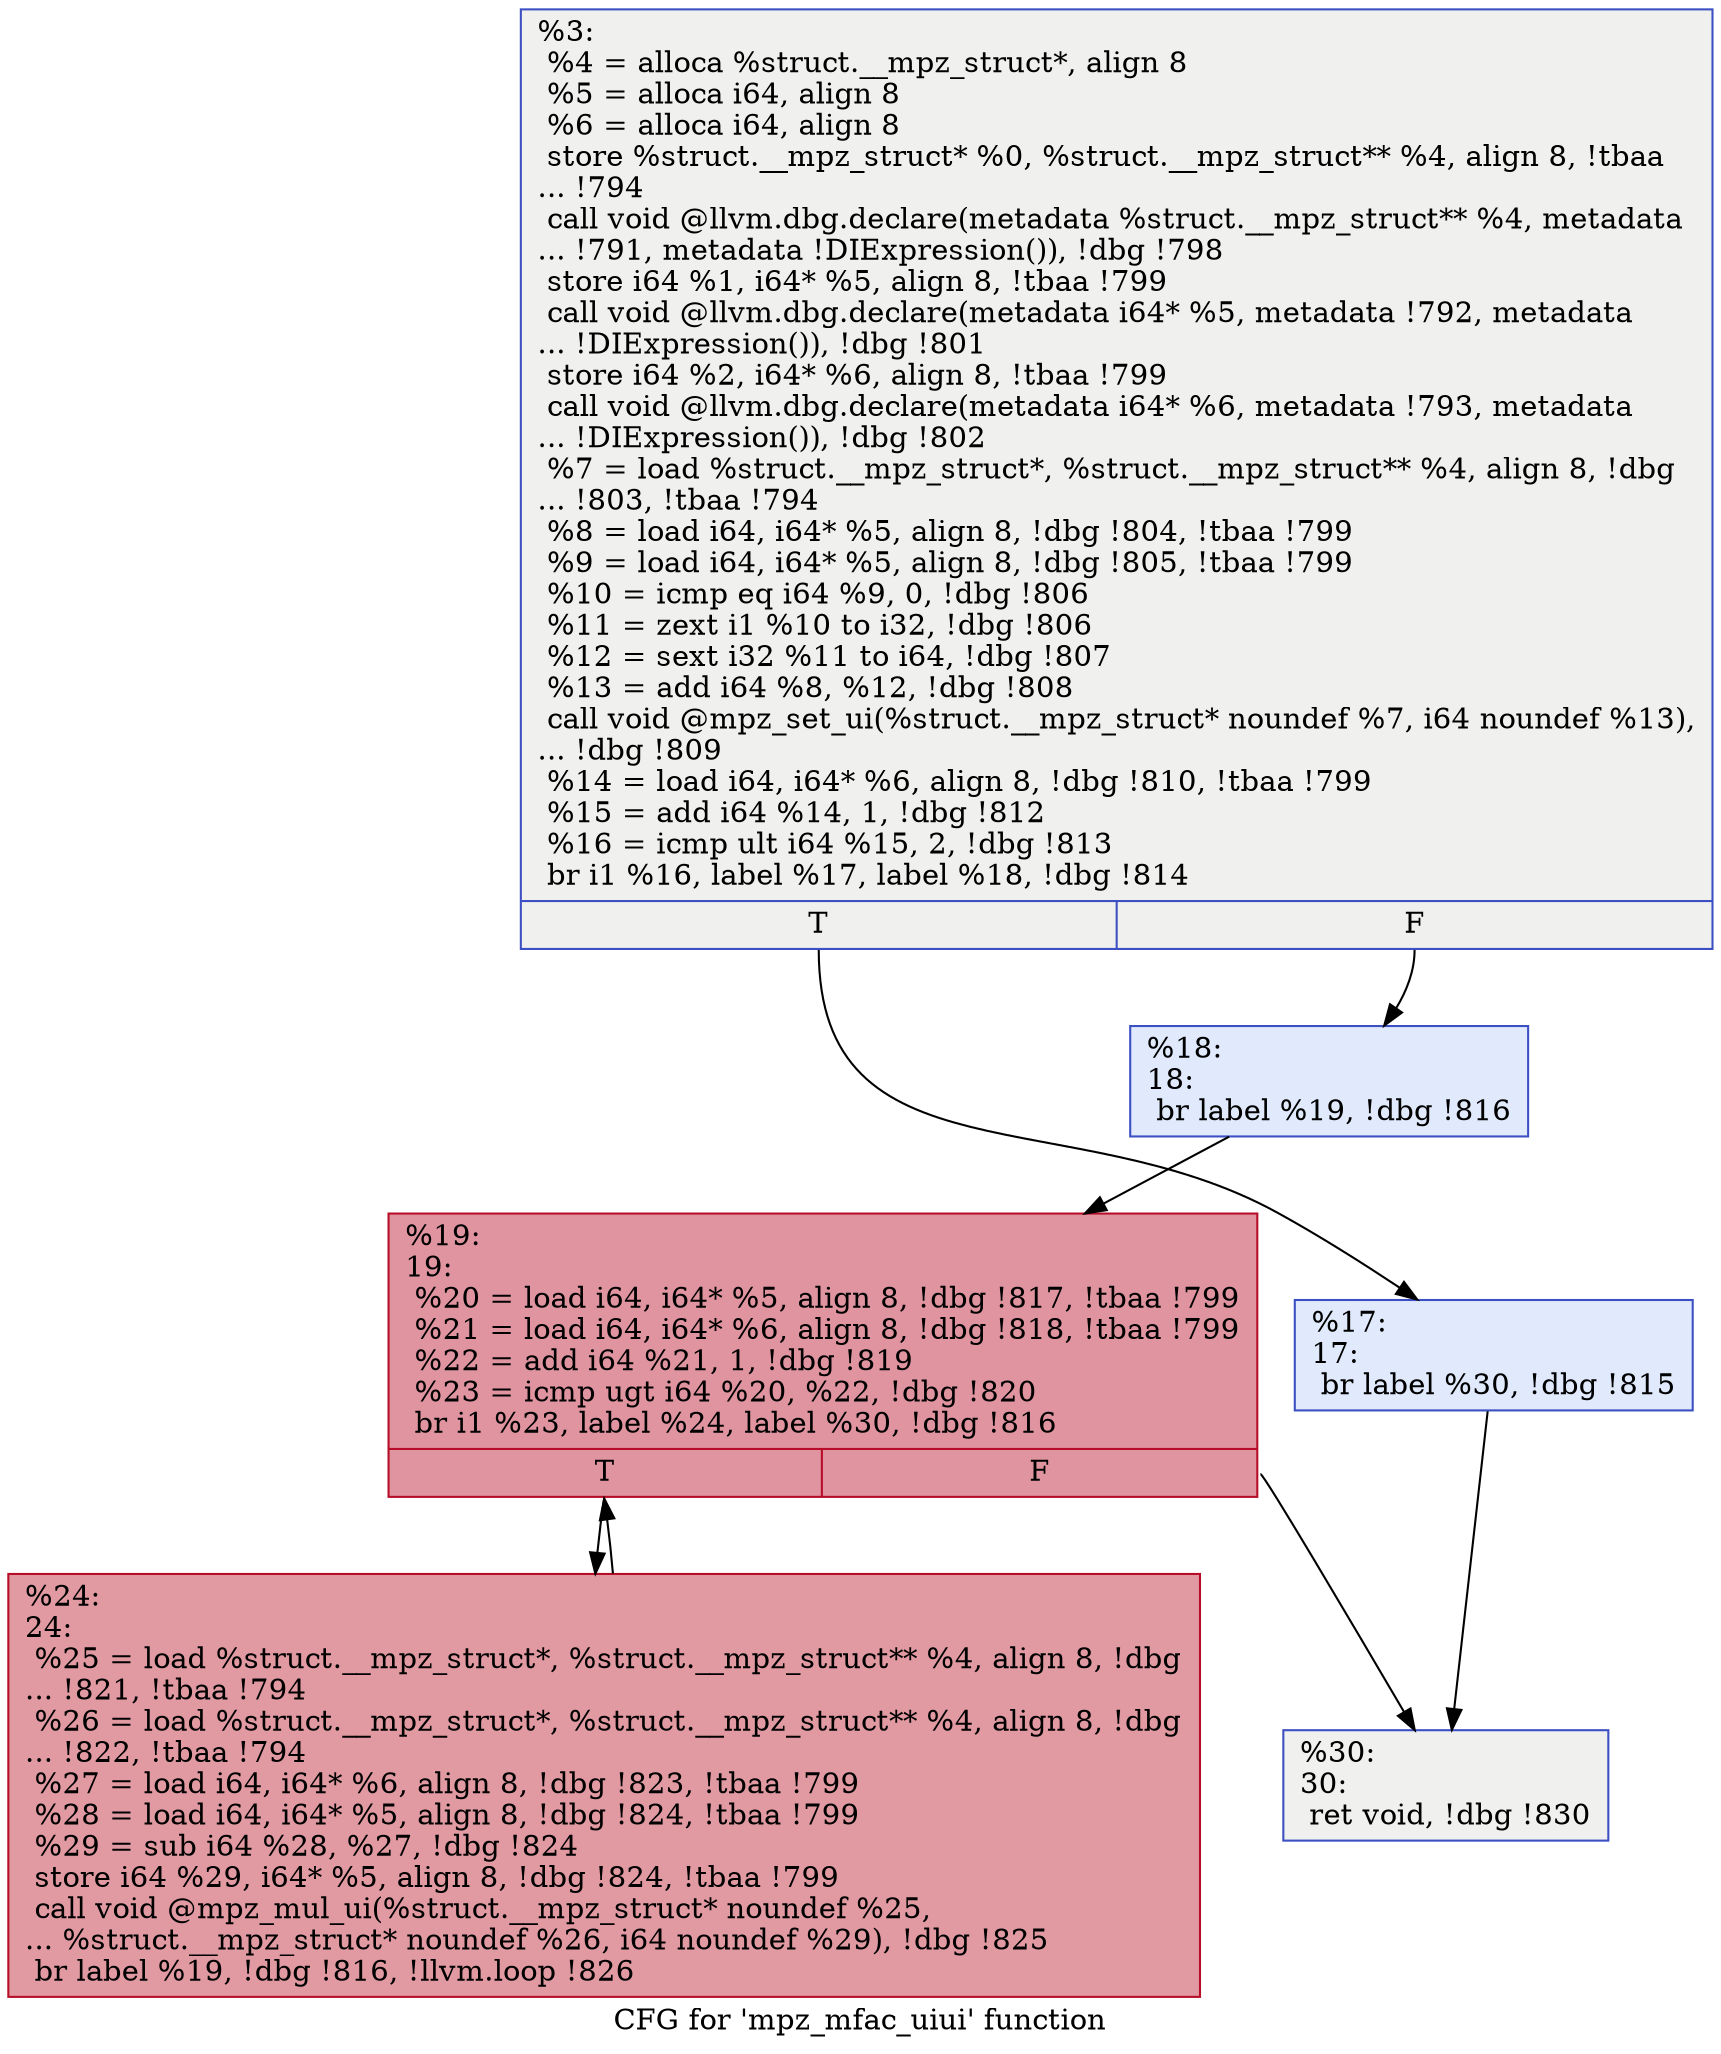 digraph "CFG for 'mpz_mfac_uiui' function" {
	label="CFG for 'mpz_mfac_uiui' function";

	Node0x2825830 [shape=record,color="#3d50c3ff", style=filled, fillcolor="#dedcdb70",label="{%3:\l  %4 = alloca %struct.__mpz_struct*, align 8\l  %5 = alloca i64, align 8\l  %6 = alloca i64, align 8\l  store %struct.__mpz_struct* %0, %struct.__mpz_struct** %4, align 8, !tbaa\l... !794\l  call void @llvm.dbg.declare(metadata %struct.__mpz_struct** %4, metadata\l... !791, metadata !DIExpression()), !dbg !798\l  store i64 %1, i64* %5, align 8, !tbaa !799\l  call void @llvm.dbg.declare(metadata i64* %5, metadata !792, metadata\l... !DIExpression()), !dbg !801\l  store i64 %2, i64* %6, align 8, !tbaa !799\l  call void @llvm.dbg.declare(metadata i64* %6, metadata !793, metadata\l... !DIExpression()), !dbg !802\l  %7 = load %struct.__mpz_struct*, %struct.__mpz_struct** %4, align 8, !dbg\l... !803, !tbaa !794\l  %8 = load i64, i64* %5, align 8, !dbg !804, !tbaa !799\l  %9 = load i64, i64* %5, align 8, !dbg !805, !tbaa !799\l  %10 = icmp eq i64 %9, 0, !dbg !806\l  %11 = zext i1 %10 to i32, !dbg !806\l  %12 = sext i32 %11 to i64, !dbg !807\l  %13 = add i64 %8, %12, !dbg !808\l  call void @mpz_set_ui(%struct.__mpz_struct* noundef %7, i64 noundef %13),\l... !dbg !809\l  %14 = load i64, i64* %6, align 8, !dbg !810, !tbaa !799\l  %15 = add i64 %14, 1, !dbg !812\l  %16 = icmp ult i64 %15, 2, !dbg !813\l  br i1 %16, label %17, label %18, !dbg !814\l|{<s0>T|<s1>F}}"];
	Node0x2825830:s0 -> Node0x28258c0;
	Node0x2825830:s1 -> Node0x2825910;
	Node0x28258c0 [shape=record,color="#3d50c3ff", style=filled, fillcolor="#b9d0f970",label="{%17:\l17:                                               \l  br label %30, !dbg !815\l}"];
	Node0x28258c0 -> Node0x2825a00;
	Node0x2825910 [shape=record,color="#3d50c3ff", style=filled, fillcolor="#b9d0f970",label="{%18:\l18:                                               \l  br label %19, !dbg !816\l}"];
	Node0x2825910 -> Node0x2825960;
	Node0x2825960 [shape=record,color="#b70d28ff", style=filled, fillcolor="#b70d2870",label="{%19:\l19:                                               \l  %20 = load i64, i64* %5, align 8, !dbg !817, !tbaa !799\l  %21 = load i64, i64* %6, align 8, !dbg !818, !tbaa !799\l  %22 = add i64 %21, 1, !dbg !819\l  %23 = icmp ugt i64 %20, %22, !dbg !820\l  br i1 %23, label %24, label %30, !dbg !816\l|{<s0>T|<s1>F}}"];
	Node0x2825960:s0 -> Node0x28259b0;
	Node0x2825960:s1 -> Node0x2825a00;
	Node0x28259b0 [shape=record,color="#b70d28ff", style=filled, fillcolor="#bb1b2c70",label="{%24:\l24:                                               \l  %25 = load %struct.__mpz_struct*, %struct.__mpz_struct** %4, align 8, !dbg\l... !821, !tbaa !794\l  %26 = load %struct.__mpz_struct*, %struct.__mpz_struct** %4, align 8, !dbg\l... !822, !tbaa !794\l  %27 = load i64, i64* %6, align 8, !dbg !823, !tbaa !799\l  %28 = load i64, i64* %5, align 8, !dbg !824, !tbaa !799\l  %29 = sub i64 %28, %27, !dbg !824\l  store i64 %29, i64* %5, align 8, !dbg !824, !tbaa !799\l  call void @mpz_mul_ui(%struct.__mpz_struct* noundef %25,\l... %struct.__mpz_struct* noundef %26, i64 noundef %29), !dbg !825\l  br label %19, !dbg !816, !llvm.loop !826\l}"];
	Node0x28259b0 -> Node0x2825960;
	Node0x2825a00 [shape=record,color="#3d50c3ff", style=filled, fillcolor="#dedcdb70",label="{%30:\l30:                                               \l  ret void, !dbg !830\l}"];
}
